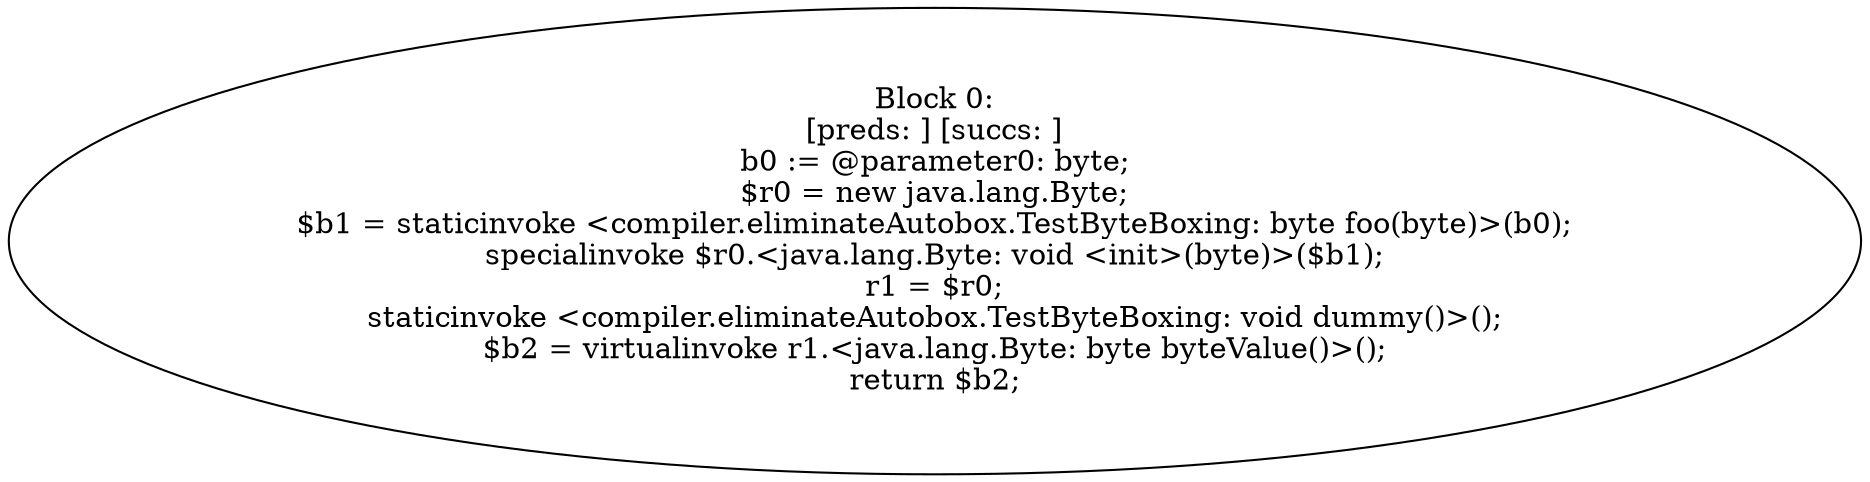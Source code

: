 digraph "unitGraph" {
    "Block 0:
[preds: ] [succs: ]
b0 := @parameter0: byte;
$r0 = new java.lang.Byte;
$b1 = staticinvoke <compiler.eliminateAutobox.TestByteBoxing: byte foo(byte)>(b0);
specialinvoke $r0.<java.lang.Byte: void <init>(byte)>($b1);
r1 = $r0;
staticinvoke <compiler.eliminateAutobox.TestByteBoxing: void dummy()>();
$b2 = virtualinvoke r1.<java.lang.Byte: byte byteValue()>();
return $b2;
"
}
